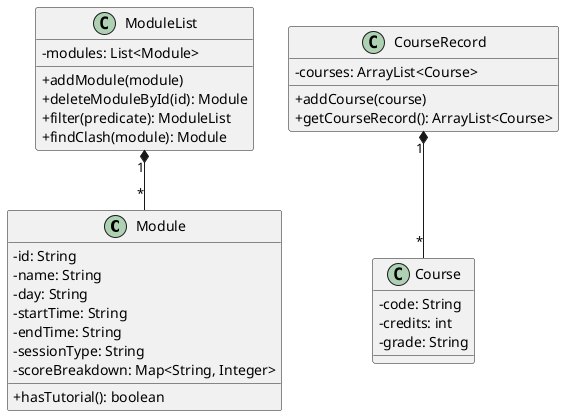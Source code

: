 @startuml
skinparam classAttributeIconSize 0

class Module {
  - id: String
  - name: String
  - day: String
  - startTime: String
  - endTime: String
  - sessionType: String
  - scoreBreakdown: Map<String, Integer>
  + hasTutorial(): boolean
}

class ModuleList {
  - modules: List<Module>
  + addModule(module)
  + deleteModuleById(id): Module
  + filter(predicate): ModuleList
  + findClash(module): Module
}

class Course {
  - code: String
  - credits: int
  - grade: String
}

class CourseRecord {
  - courses: ArrayList<Course>
  + addCourse(course)
  + getCourseRecord(): ArrayList<Course>
}

ModuleList "1" *-- "*" Module
CourseRecord "1" *-- "*" Course

@enduml